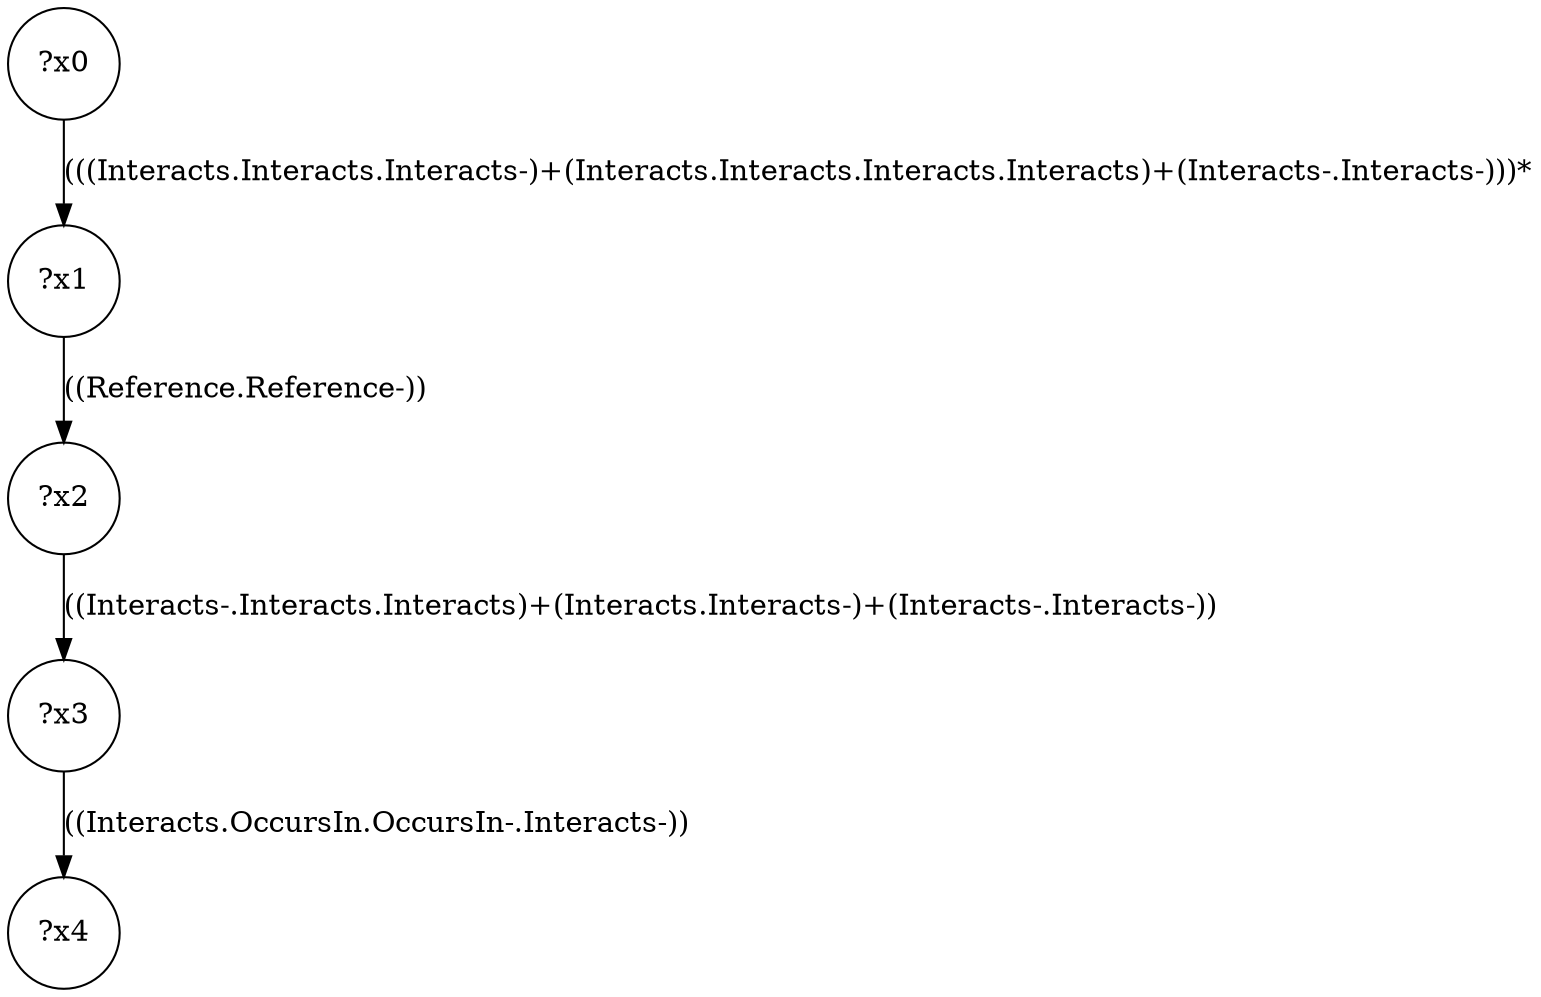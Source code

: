 digraph g {
	x0 [shape=circle, label="?x0"];
	x1 [shape=circle, label="?x1"];
	x0 -> x1 [label="(((Interacts.Interacts.Interacts-)+(Interacts.Interacts.Interacts.Interacts)+(Interacts-.Interacts-)))*"];
	x2 [shape=circle, label="?x2"];
	x1 -> x2 [label="((Reference.Reference-))"];
	x3 [shape=circle, label="?x3"];
	x2 -> x3 [label="((Interacts-.Interacts.Interacts)+(Interacts.Interacts-)+(Interacts-.Interacts-))"];
	x4 [shape=circle, label="?x4"];
	x3 -> x4 [label="((Interacts.OccursIn.OccursIn-.Interacts-))"];
}
